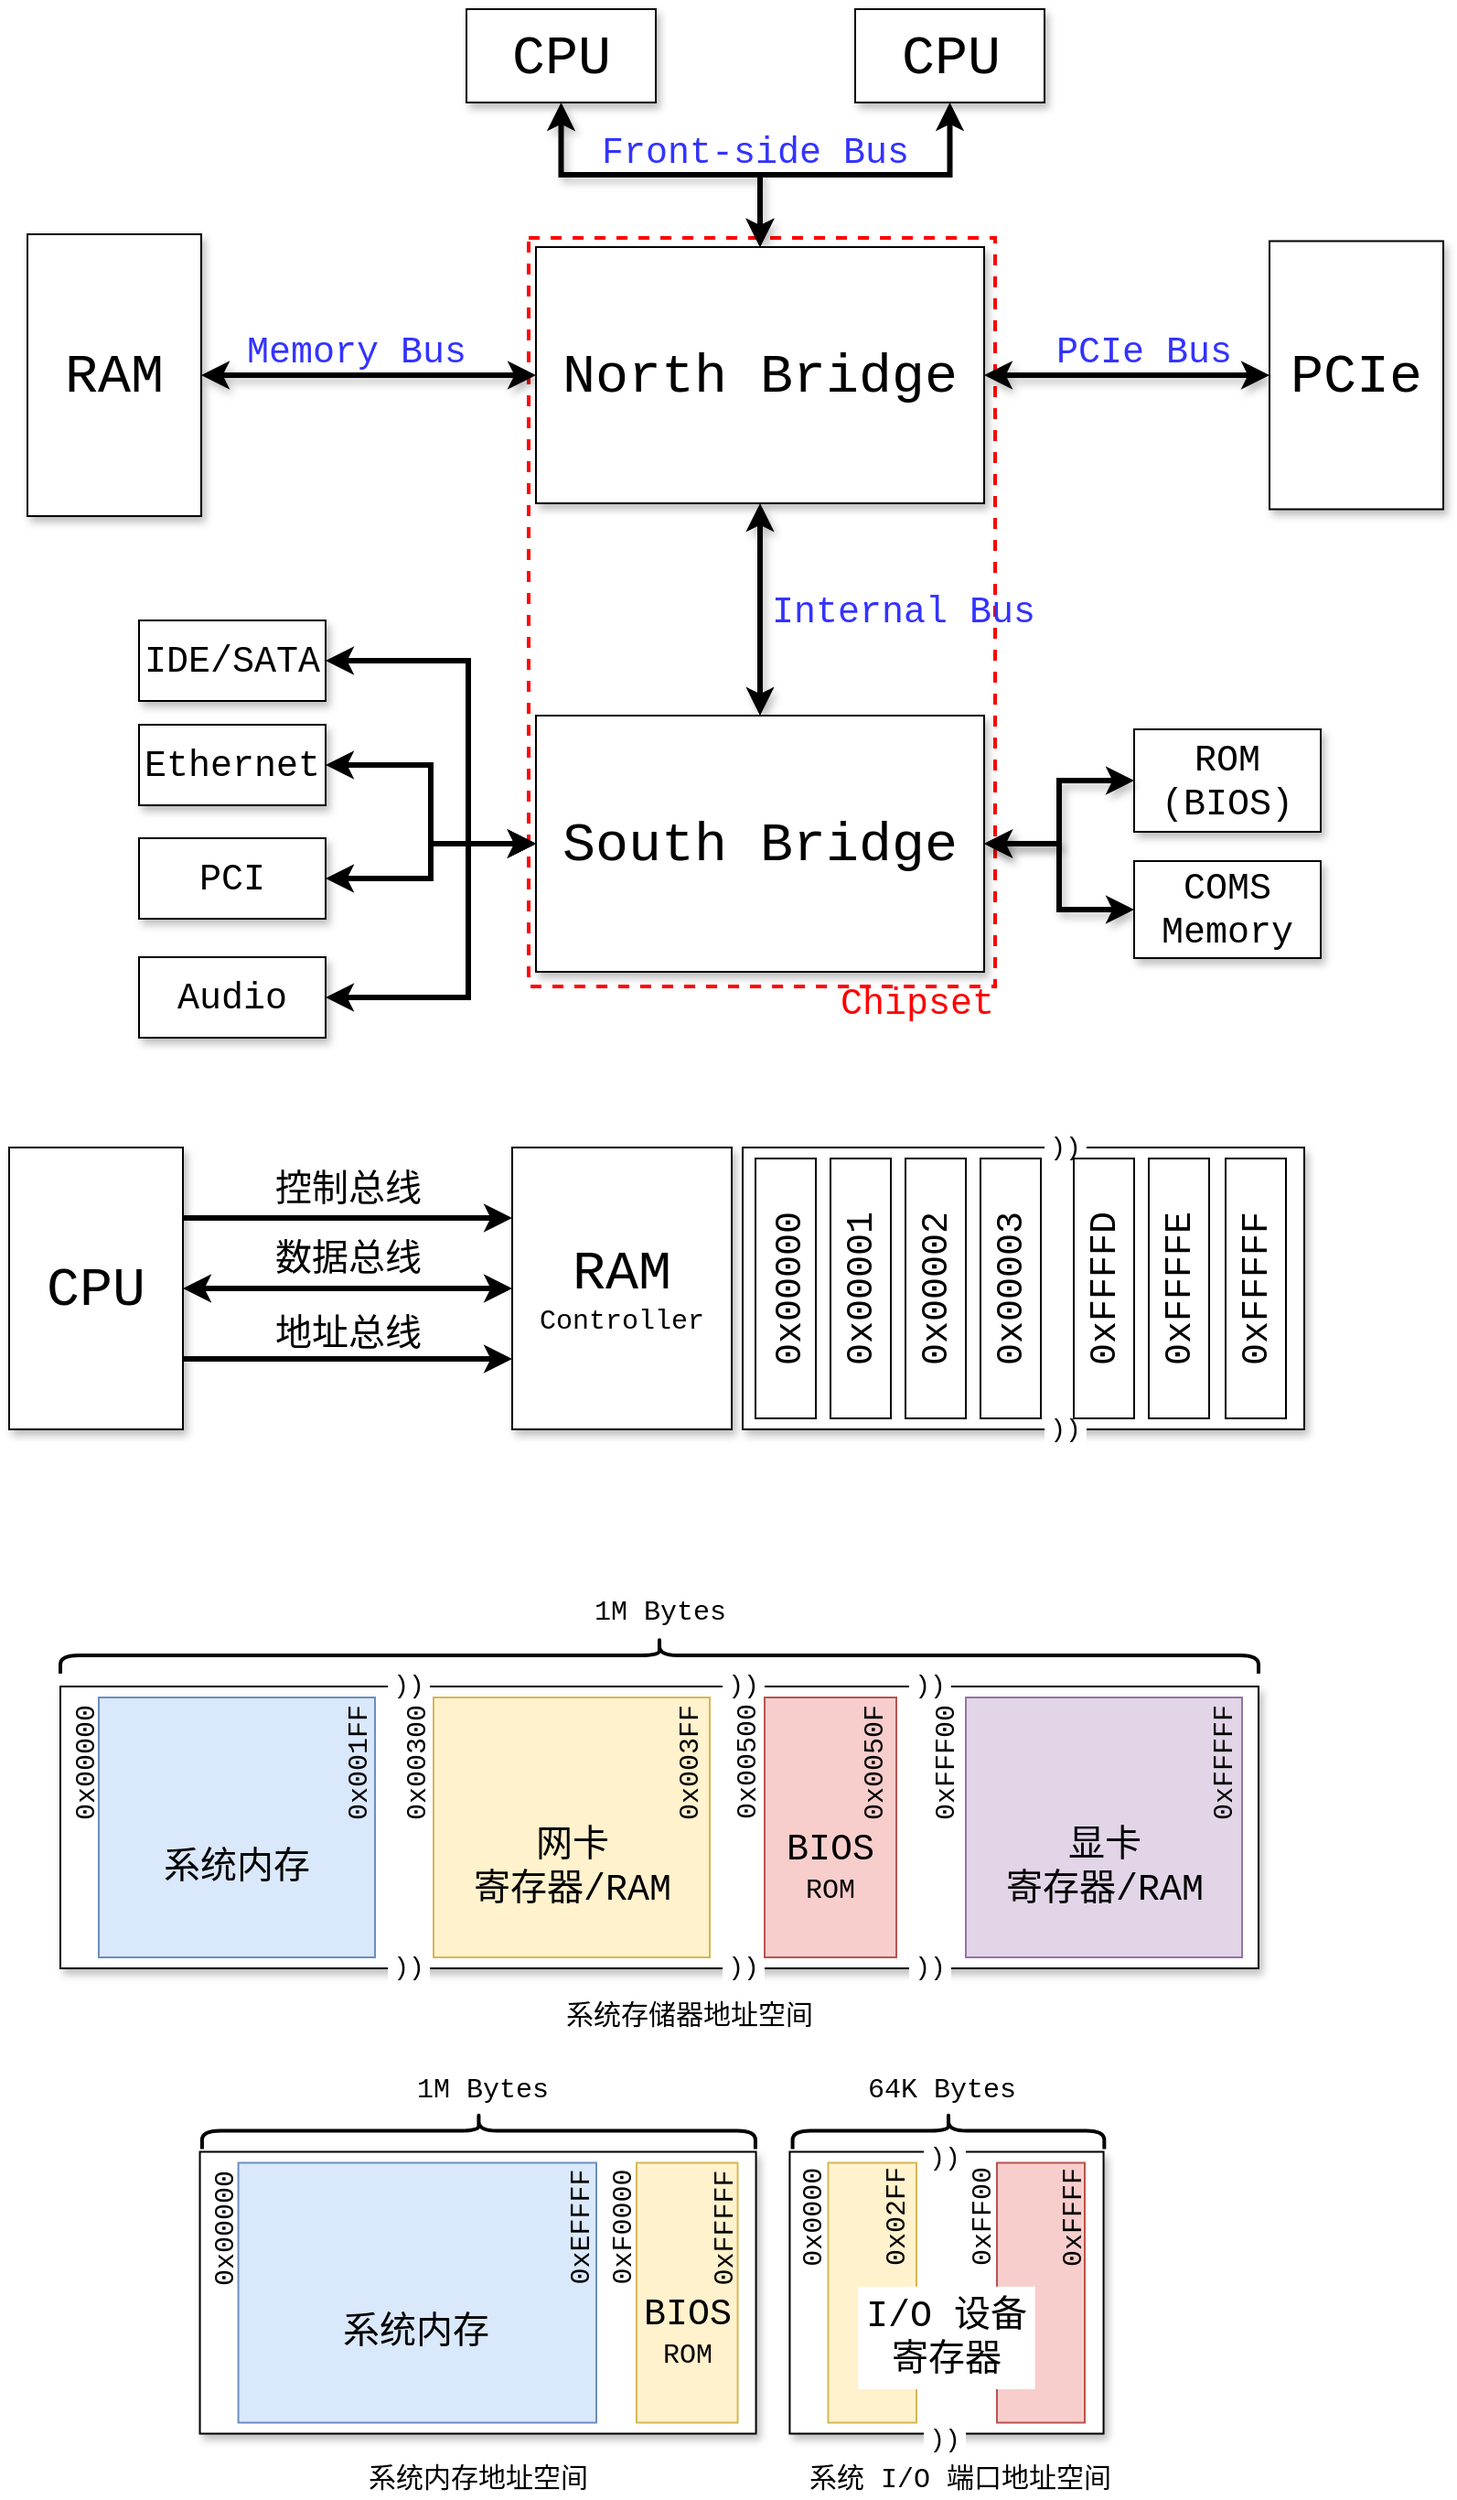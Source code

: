 <mxfile version="14.4.3" type="device"><diagram id="cSJpLtVfZad7y2-gVtYw" name="第 1 页"><mxGraphModel dx="1506" dy="798" grid="0" gridSize="10" guides="1" tooltips="1" connect="1" arrows="1" fold="1" page="0" pageScale="1" pageWidth="827" pageHeight="1169" math="0" shadow="0"><root><mxCell id="0"/><mxCell id="1" parent="0"/><mxCell id="eqs6NFeqjbKHxh44ohz1-116" value="" style="rounded=0;whiteSpace=wrap;html=1;shadow=1;sketch=0;" parent="1" vertex="1"><mxGeometry x="-56.72" y="1402.75" width="304" height="154" as="geometry"/></mxCell><mxCell id="4iQF6meDbGMJZHyBMA5t-1" value="" style="rounded=0;whiteSpace=wrap;html=1;shadow=0;sketch=0;fillColor=#fff2cc;strokeColor=#d6b656;" vertex="1" parent="1"><mxGeometry x="182" y="1408.75" width="55.28" height="142" as="geometry"/></mxCell><mxCell id="eqs6NFeqjbKHxh44ohz1-118" value="" style="rounded=0;whiteSpace=wrap;html=1;shadow=1;sketch=0;" parent="1" vertex="1"><mxGeometry x="265.72" y="1402.75" width="171.56" height="154" as="geometry"/></mxCell><mxCell id="eqs6NFeqjbKHxh44ohz1-138" value="" style="rounded=0;whiteSpace=wrap;html=1;shadow=0;sketch=0;fillColor=#f8cecc;strokeColor=#b85450;" parent="1" vertex="1"><mxGeometry x="379" y="1408.75" width="48" height="142" as="geometry"/></mxCell><mxCell id="eqs6NFeqjbKHxh44ohz1-30" value="" style="rounded=0;whiteSpace=wrap;html=1;shadow=0;sketch=0;dashed=1;strokeWidth=2;gradientColor=#ffffff;strokeColor=#FF0000;" parent="1" vertex="1"><mxGeometry x="123" y="357" width="255" height="409" as="geometry"/></mxCell><mxCell id="eqs6NFeqjbKHxh44ohz1-14" style="edgeStyle=orthogonalEdgeStyle;rounded=0;orthogonalLoop=1;jettySize=auto;html=1;entryX=0.5;entryY=0;entryDx=0;entryDy=0;shadow=1;startArrow=classic;startFill=1;strokeWidth=3;" parent="1" source="eqs6NFeqjbKHxh44ohz1-2" target="eqs6NFeqjbKHxh44ohz1-8" edge="1"><mxGeometry relative="1" as="geometry"/></mxCell><mxCell id="eqs6NFeqjbKHxh44ohz1-2" value="&lt;font face=&quot;Courier New&quot;&gt;&lt;span style=&quot;font-size: 30px&quot;&gt;CPU&lt;/span&gt;&lt;/font&gt;" style="rounded=0;whiteSpace=wrap;html=1;shadow=1;sketch=0;align=center;" parent="1" vertex="1"><mxGeometry x="89" y="232" width="103.5" height="51" as="geometry"/></mxCell><mxCell id="eqs6NFeqjbKHxh44ohz1-3" value="&lt;font face=&quot;Courier New&quot; size=&quot;1&quot;&gt;&lt;span style=&quot;font-size: 30px&quot;&gt;RAM&lt;/span&gt;&lt;/font&gt;" style="rounded=0;whiteSpace=wrap;html=1;shadow=1;sketch=0;" parent="1" vertex="1"><mxGeometry x="-151" y="355" width="95" height="154" as="geometry"/></mxCell><mxCell id="eqs6NFeqjbKHxh44ohz1-4" value="&lt;font face=&quot;Courier New&quot; style=&quot;font-size: 20px&quot;&gt;&lt;span&gt;ROM&lt;/span&gt;&lt;br&gt;&lt;font style=&quot;font-size: 20px&quot;&gt;(BIOS)&lt;/font&gt;&lt;br&gt;&lt;/font&gt;" style="rounded=0;whiteSpace=wrap;html=1;shadow=1;sketch=0;" parent="1" vertex="1"><mxGeometry x="454" y="625.5" width="102" height="56" as="geometry"/></mxCell><mxCell id="eqs6NFeqjbKHxh44ohz1-11" style="edgeStyle=orthogonalEdgeStyle;rounded=0;orthogonalLoop=1;jettySize=auto;html=1;startArrow=classic;startFill=1;strokeWidth=3;shadow=1;" parent="1" source="eqs6NFeqjbKHxh44ohz1-8" target="eqs6NFeqjbKHxh44ohz1-10" edge="1"><mxGeometry relative="1" as="geometry"/></mxCell><mxCell id="eqs6NFeqjbKHxh44ohz1-12" style="edgeStyle=orthogonalEdgeStyle;rounded=0;orthogonalLoop=1;jettySize=auto;html=1;shadow=1;startArrow=classic;startFill=1;strokeWidth=3;" parent="1" source="eqs6NFeqjbKHxh44ohz1-8" target="eqs6NFeqjbKHxh44ohz1-9" edge="1"><mxGeometry relative="1" as="geometry"/></mxCell><mxCell id="eqs6NFeqjbKHxh44ohz1-13" style="edgeStyle=orthogonalEdgeStyle;rounded=0;orthogonalLoop=1;jettySize=auto;html=1;shadow=1;startArrow=classic;startFill=1;strokeWidth=3;" parent="1" source="eqs6NFeqjbKHxh44ohz1-8" target="eqs6NFeqjbKHxh44ohz1-3" edge="1"><mxGeometry relative="1" as="geometry"/></mxCell><mxCell id="eqs6NFeqjbKHxh44ohz1-8" value="&lt;font face=&quot;Courier New&quot;&gt;&lt;span style=&quot;font-size: 30px&quot;&gt;North Bridge&lt;/span&gt;&lt;/font&gt;" style="rounded=0;whiteSpace=wrap;html=1;shadow=1;sketch=0;align=center;" parent="1" vertex="1"><mxGeometry x="127" y="362" width="245" height="140" as="geometry"/></mxCell><mxCell id="eqs6NFeqjbKHxh44ohz1-9" value="&lt;font face=&quot;Courier New&quot; size=&quot;1&quot;&gt;&lt;span style=&quot;font-size: 30px&quot;&gt;PCIe&lt;/span&gt;&lt;/font&gt;" style="rounded=0;whiteSpace=wrap;html=1;shadow=1;sketch=0;" parent="1" vertex="1"><mxGeometry x="528" y="358.75" width="95" height="146.5" as="geometry"/></mxCell><mxCell id="eqs6NFeqjbKHxh44ohz1-23" style="edgeStyle=orthogonalEdgeStyle;rounded=0;orthogonalLoop=1;jettySize=auto;html=1;shadow=1;startArrow=classic;startFill=1;strokeWidth=3;" parent="1" source="eqs6NFeqjbKHxh44ohz1-10" target="eqs6NFeqjbKHxh44ohz1-4" edge="1"><mxGeometry relative="1" as="geometry"/></mxCell><mxCell id="eqs6NFeqjbKHxh44ohz1-25" style="edgeStyle=orthogonalEdgeStyle;rounded=0;orthogonalLoop=1;jettySize=auto;html=1;shadow=1;startArrow=classic;startFill=1;strokeWidth=3;" parent="1" source="eqs6NFeqjbKHxh44ohz1-10" target="eqs6NFeqjbKHxh44ohz1-19" edge="1"><mxGeometry relative="1" as="geometry"/></mxCell><mxCell id="eqs6NFeqjbKHxh44ohz1-10" value="&lt;font face=&quot;Courier New&quot;&gt;&lt;span style=&quot;font-size: 30px&quot;&gt;South Bridge&lt;/span&gt;&lt;/font&gt;" style="rounded=0;whiteSpace=wrap;html=1;shadow=1;sketch=0;align=center;" parent="1" vertex="1"><mxGeometry x="127" y="618" width="245" height="140" as="geometry"/></mxCell><mxCell id="eqs6NFeqjbKHxh44ohz1-34" style="edgeStyle=orthogonalEdgeStyle;rounded=0;orthogonalLoop=1;jettySize=auto;html=1;entryX=0;entryY=0.5;entryDx=0;entryDy=0;shadow=0;startArrow=classic;startFill=1;strokeWidth=3;fontColor=#3333FF;" parent="1" source="eqs6NFeqjbKHxh44ohz1-16" target="eqs6NFeqjbKHxh44ohz1-10" edge="1"><mxGeometry relative="1" as="geometry"><Array as="points"><mxPoint x="90" y="588"/><mxPoint x="90" y="688"/></Array></mxGeometry></mxCell><mxCell id="eqs6NFeqjbKHxh44ohz1-16" value="&lt;font face=&quot;Courier New&quot;&gt;&lt;font style=&quot;font-size: 20px&quot;&gt;IDE/SATA&lt;/font&gt;&lt;br&gt;&lt;/font&gt;" style="rounded=0;whiteSpace=wrap;html=1;shadow=1;sketch=0;" parent="1" vertex="1"><mxGeometry x="-90" y="566" width="102" height="44" as="geometry"/></mxCell><mxCell id="eqs6NFeqjbKHxh44ohz1-37" style="edgeStyle=orthogonalEdgeStyle;rounded=0;orthogonalLoop=1;jettySize=auto;html=1;entryX=0;entryY=0.5;entryDx=0;entryDy=0;shadow=0;startArrow=classic;startFill=1;strokeWidth=3;fontColor=#3333FF;" parent="1" source="eqs6NFeqjbKHxh44ohz1-17" target="eqs6NFeqjbKHxh44ohz1-10" edge="1"><mxGeometry relative="1" as="geometry"/></mxCell><mxCell id="eqs6NFeqjbKHxh44ohz1-17" value="&lt;font face=&quot;Courier New&quot;&gt;&lt;font style=&quot;font-size: 20px&quot;&gt;Ethernet&lt;/font&gt;&lt;br&gt;&lt;/font&gt;" style="rounded=0;whiteSpace=wrap;html=1;shadow=1;sketch=0;" parent="1" vertex="1"><mxGeometry x="-90" y="623" width="102" height="44" as="geometry"/></mxCell><mxCell id="eqs6NFeqjbKHxh44ohz1-19" value="&lt;font face=&quot;Courier New&quot; style=&quot;font-size: 20px&quot;&gt;COMS Memory&lt;br&gt;&lt;/font&gt;" style="rounded=0;whiteSpace=wrap;html=1;shadow=1;sketch=0;" parent="1" vertex="1"><mxGeometry x="454" y="697.5" width="102" height="53" as="geometry"/></mxCell><mxCell id="eqs6NFeqjbKHxh44ohz1-36" style="edgeStyle=orthogonalEdgeStyle;rounded=0;orthogonalLoop=1;jettySize=auto;html=1;shadow=0;startArrow=classic;startFill=1;strokeWidth=3;fontColor=#3333FF;" parent="1" source="eqs6NFeqjbKHxh44ohz1-26" target="eqs6NFeqjbKHxh44ohz1-10" edge="1"><mxGeometry relative="1" as="geometry"/></mxCell><mxCell id="eqs6NFeqjbKHxh44ohz1-26" value="&lt;font face=&quot;Courier New&quot;&gt;&lt;font style=&quot;font-size: 20px&quot;&gt;PCI&lt;/font&gt;&lt;br&gt;&lt;/font&gt;" style="rounded=0;whiteSpace=wrap;html=1;shadow=1;sketch=0;" parent="1" vertex="1"><mxGeometry x="-90" y="685" width="102" height="44" as="geometry"/></mxCell><mxCell id="eqs6NFeqjbKHxh44ohz1-38" style="edgeStyle=orthogonalEdgeStyle;rounded=0;orthogonalLoop=1;jettySize=auto;html=1;entryX=0;entryY=0.5;entryDx=0;entryDy=0;shadow=0;startArrow=classic;startFill=1;strokeWidth=3;fontColor=#3333FF;" parent="1" source="eqs6NFeqjbKHxh44ohz1-28" target="eqs6NFeqjbKHxh44ohz1-10" edge="1"><mxGeometry relative="1" as="geometry"><Array as="points"><mxPoint x="90" y="772"/><mxPoint x="90" y="688"/></Array></mxGeometry></mxCell><mxCell id="eqs6NFeqjbKHxh44ohz1-28" value="&lt;font face=&quot;Courier New&quot;&gt;&lt;font style=&quot;font-size: 20px&quot;&gt;Audio&lt;/font&gt;&lt;br&gt;&lt;/font&gt;" style="rounded=0;whiteSpace=wrap;html=1;shadow=1;sketch=0;" parent="1" vertex="1"><mxGeometry x="-90" y="750" width="102" height="44" as="geometry"/></mxCell><mxCell id="eqs6NFeqjbKHxh44ohz1-31" value="&lt;font style=&quot;font-size: 20px&quot; face=&quot;Courier New&quot;&gt;Front-side Bus&lt;/font&gt;" style="text;html=1;strokeColor=none;fillColor=none;align=center;verticalAlign=middle;whiteSpace=wrap;rounded=0;shadow=1;dashed=1;sketch=0;fontColor=#3333FF;" parent="1" vertex="1"><mxGeometry x="146" y="299" width="202" height="21" as="geometry"/></mxCell><mxCell id="eqs6NFeqjbKHxh44ohz1-32" value="&lt;font style=&quot;font-size: 20px&quot; face=&quot;Courier New&quot;&gt;Internal Bus&lt;/font&gt;" style="text;html=1;strokeColor=none;fillColor=none;align=center;verticalAlign=middle;whiteSpace=wrap;rounded=0;shadow=1;dashed=1;sketch=0;fontColor=#3333FF;" parent="1" vertex="1"><mxGeometry x="254" y="550" width="148" height="21" as="geometry"/></mxCell><mxCell id="eqs6NFeqjbKHxh44ohz1-33" value="&lt;font style=&quot;font-size: 20px&quot; face=&quot;Courier New&quot;&gt;Memory Bus&lt;/font&gt;" style="text;html=1;strokeColor=none;fillColor=none;align=center;verticalAlign=middle;whiteSpace=wrap;rounded=0;shadow=1;dashed=1;sketch=0;fontColor=#3333FF;" parent="1" vertex="1"><mxGeometry x="-45" y="408" width="148" height="21" as="geometry"/></mxCell><mxCell id="eqs6NFeqjbKHxh44ohz1-39" value="&lt;font style=&quot;font-size: 20px&quot; face=&quot;Courier New&quot;&gt;PCIe Bus&lt;/font&gt;" style="text;html=1;strokeColor=none;fillColor=none;align=center;verticalAlign=middle;whiteSpace=wrap;rounded=0;shadow=1;dashed=1;sketch=0;fontColor=#3333FF;" parent="1" vertex="1"><mxGeometry x="405" y="408" width="109" height="21" as="geometry"/></mxCell><mxCell id="eqs6NFeqjbKHxh44ohz1-40" value="&lt;font style=&quot;font-size: 20px&quot; face=&quot;Courier New&quot;&gt;Chipset&lt;/font&gt;" style="text;html=1;strokeColor=none;fillColor=none;align=center;verticalAlign=middle;whiteSpace=wrap;rounded=0;shadow=1;dashed=1;sketch=0;gradientColor=#ffffff;fontColor=#FF0000;" parent="1" vertex="1"><mxGeometry x="293.5" y="764" width="83" height="21" as="geometry"/></mxCell><mxCell id="eqs6NFeqjbKHxh44ohz1-44" style="edgeStyle=orthogonalEdgeStyle;rounded=0;orthogonalLoop=1;jettySize=auto;html=1;shadow=0;startArrow=classic;startFill=1;strokeWidth=3;fontColor=#FF0000;" parent="1" source="eqs6NFeqjbKHxh44ohz1-41" target="eqs6NFeqjbKHxh44ohz1-42" edge="1"><mxGeometry relative="1" as="geometry"/></mxCell><mxCell id="eqs6NFeqjbKHxh44ohz1-41" value="&lt;font face=&quot;Courier New&quot;&gt;&lt;span style=&quot;font-size: 30px&quot;&gt;RAM &lt;/span&gt;&lt;font style=&quot;font-size: 15px&quot;&gt;Controller&lt;/font&gt;&lt;/font&gt;" style="rounded=0;whiteSpace=wrap;html=1;shadow=1;sketch=0;" parent="1" vertex="1"><mxGeometry x="114" y="854" width="120" height="154" as="geometry"/></mxCell><mxCell id="eqs6NFeqjbKHxh44ohz1-43" style="edgeStyle=orthogonalEdgeStyle;rounded=0;orthogonalLoop=1;jettySize=auto;html=1;shadow=0;startArrow=none;startFill=0;strokeWidth=3;fontColor=#FF0000;entryX=0;entryY=0.25;entryDx=0;entryDy=0;exitX=1;exitY=0.25;exitDx=0;exitDy=0;fontFamily=Courier New;" parent="1" source="eqs6NFeqjbKHxh44ohz1-42" target="eqs6NFeqjbKHxh44ohz1-41" edge="1"><mxGeometry relative="1" as="geometry"/></mxCell><mxCell id="eqs6NFeqjbKHxh44ohz1-45" style="edgeStyle=orthogonalEdgeStyle;rounded=0;orthogonalLoop=1;jettySize=auto;html=1;entryX=0;entryY=0.75;entryDx=0;entryDy=0;shadow=0;startArrow=none;startFill=0;strokeWidth=3;fontColor=#FF0000;exitX=1;exitY=0.75;exitDx=0;exitDy=0;fontFamily=Courier New;" parent="1" source="eqs6NFeqjbKHxh44ohz1-42" target="eqs6NFeqjbKHxh44ohz1-41" edge="1"><mxGeometry relative="1" as="geometry"/></mxCell><mxCell id="eqs6NFeqjbKHxh44ohz1-42" value="&lt;font face=&quot;Courier New&quot; size=&quot;1&quot;&gt;&lt;span style=&quot;font-size: 30px&quot;&gt;CPU&lt;/span&gt;&lt;/font&gt;" style="rounded=0;whiteSpace=wrap;html=1;shadow=1;sketch=0;" parent="1" vertex="1"><mxGeometry x="-161" y="854" width="95" height="154" as="geometry"/></mxCell><mxCell id="eqs6NFeqjbKHxh44ohz1-46" value="&lt;font style=&quot;font-size: 20px&quot; color=&quot;#000000&quot;&gt;控制总线&lt;/font&gt;" style="text;html=1;strokeColor=none;fillColor=none;align=center;verticalAlign=middle;whiteSpace=wrap;rounded=0;shadow=1;dashed=1;sketch=0;gradientColor=#ffffff;fontColor=#FF0000;fontStyle=0;fontFamily=Courier New;" parent="1" vertex="1"><mxGeometry x="-17" y="866" width="83" height="21" as="geometry"/></mxCell><mxCell id="eqs6NFeqjbKHxh44ohz1-47" value="&lt;font style=&quot;font-size: 20px&quot; color=&quot;#000000&quot;&gt;数据总线&lt;/font&gt;" style="text;html=1;strokeColor=none;fillColor=none;align=center;verticalAlign=middle;whiteSpace=wrap;rounded=0;shadow=1;dashed=1;sketch=0;gradientColor=#ffffff;fontColor=#FF0000;fontStyle=0;fontFamily=Courier New;" parent="1" vertex="1"><mxGeometry x="-17" y="904" width="83" height="21" as="geometry"/></mxCell><mxCell id="eqs6NFeqjbKHxh44ohz1-48" value="&lt;font style=&quot;font-size: 20px&quot; color=&quot;#000000&quot;&gt;地址总线&lt;/font&gt;" style="text;html=1;strokeColor=none;fillColor=none;align=center;verticalAlign=middle;whiteSpace=wrap;rounded=0;shadow=1;dashed=1;sketch=0;gradientColor=#ffffff;fontColor=#FF0000;fontStyle=0;fontFamily=Courier New;" parent="1" vertex="1"><mxGeometry x="-17" y="945" width="83" height="21" as="geometry"/></mxCell><mxCell id="eqs6NFeqjbKHxh44ohz1-50" style="edgeStyle=orthogonalEdgeStyle;rounded=0;orthogonalLoop=1;jettySize=auto;html=1;entryX=0.5;entryY=0;entryDx=0;entryDy=0;shadow=0;startArrow=classic;startFill=1;strokeWidth=3;fontFamily=Courier New;fontColor=#FF0000;" parent="1" source="eqs6NFeqjbKHxh44ohz1-49" target="eqs6NFeqjbKHxh44ohz1-8" edge="1"><mxGeometry relative="1" as="geometry"/></mxCell><mxCell id="eqs6NFeqjbKHxh44ohz1-49" value="&lt;font face=&quot;Courier New&quot;&gt;&lt;span style=&quot;font-size: 30px&quot;&gt;CPU&lt;/span&gt;&lt;/font&gt;" style="rounded=0;whiteSpace=wrap;html=1;shadow=1;sketch=0;align=center;" parent="1" vertex="1"><mxGeometry x="301.5" y="232" width="103.5" height="51" as="geometry"/></mxCell><mxCell id="eqs6NFeqjbKHxh44ohz1-51" value="" style="rounded=0;whiteSpace=wrap;html=1;shadow=1;sketch=0;" parent="1" vertex="1"><mxGeometry x="240" y="854" width="307" height="154" as="geometry"/></mxCell><mxCell id="eqs6NFeqjbKHxh44ohz1-52" value="" style="rounded=0;whiteSpace=wrap;html=1;shadow=0;sketch=0;" parent="1" vertex="1"><mxGeometry x="247" y="860" width="33" height="142" as="geometry"/></mxCell><mxCell id="eqs6NFeqjbKHxh44ohz1-53" value="" style="rounded=0;whiteSpace=wrap;html=1;shadow=0;sketch=0;" parent="1" vertex="1"><mxGeometry x="288" y="860" width="33" height="142" as="geometry"/></mxCell><mxCell id="eqs6NFeqjbKHxh44ohz1-54" value="" style="rounded=0;whiteSpace=wrap;html=1;shadow=0;sketch=0;" parent="1" vertex="1"><mxGeometry x="370" y="860" width="33" height="142" as="geometry"/></mxCell><mxCell id="eqs6NFeqjbKHxh44ohz1-55" value="" style="rounded=0;whiteSpace=wrap;html=1;shadow=0;sketch=0;" parent="1" vertex="1"><mxGeometry x="329" y="860" width="33" height="142" as="geometry"/></mxCell><mxCell id="eqs6NFeqjbKHxh44ohz1-56" value="" style="rounded=0;whiteSpace=wrap;html=1;shadow=0;sketch=0;" parent="1" vertex="1"><mxGeometry x="462" y="860" width="33" height="142" as="geometry"/></mxCell><mxCell id="eqs6NFeqjbKHxh44ohz1-58" value="" style="rounded=0;whiteSpace=wrap;html=1;shadow=0;sketch=0;" parent="1" vertex="1"><mxGeometry x="504" y="860" width="33" height="142" as="geometry"/></mxCell><mxCell id="eqs6NFeqjbKHxh44ohz1-60" value="&lt;font face=&quot;Courier New&quot; color=&quot;#000000&quot; style=&quot;font-size: 14px;&quot;&gt;&lt;span style=&quot;font-size: 14px;&quot;&gt;))&lt;/span&gt;&lt;/font&gt;" style="text;html=1;strokeColor=none;align=center;verticalAlign=middle;whiteSpace=wrap;rounded=0;shadow=0;dashed=1;sketch=0;fontColor=#3333FF;fillColor=#ffffff;fontSize=14;" parent="1" vertex="1"><mxGeometry x="405" y="842" width="23" height="21" as="geometry"/></mxCell><mxCell id="eqs6NFeqjbKHxh44ohz1-61" value="&lt;font face=&quot;Courier New&quot; color=&quot;#000000&quot; style=&quot;font-size: 14px;&quot;&gt;&lt;span style=&quot;font-size: 14px;&quot;&gt;))&lt;/span&gt;&lt;/font&gt;" style="text;html=1;strokeColor=none;align=center;verticalAlign=middle;whiteSpace=wrap;rounded=0;shadow=0;dashed=1;sketch=0;fontColor=#3333FF;fillColor=#ffffff;fontSize=14;" parent="1" vertex="1"><mxGeometry x="405" y="996" width="23" height="21" as="geometry"/></mxCell><mxCell id="eqs6NFeqjbKHxh44ohz1-57" value="" style="rounded=0;whiteSpace=wrap;html=1;shadow=0;sketch=0;" parent="1" vertex="1"><mxGeometry x="421" y="860" width="33" height="142" as="geometry"/></mxCell><mxCell id="eqs6NFeqjbKHxh44ohz1-62" value="&lt;font style=&quot;font-size: 20px&quot; face=&quot;Courier New&quot;&gt;0x00000&lt;/font&gt;" style="text;html=1;strokeColor=none;fillColor=none;align=center;verticalAlign=middle;whiteSpace=wrap;rounded=0;shadow=1;dashed=1;sketch=0;gradientColor=#ffffff;rotation=-90;" parent="1" vertex="1"><mxGeometry x="224" y="920.5" width="83" height="21" as="geometry"/></mxCell><mxCell id="eqs6NFeqjbKHxh44ohz1-63" value="&lt;font style=&quot;font-size: 20px&quot; face=&quot;Courier New&quot;&gt;0x00001&lt;/font&gt;" style="text;html=1;strokeColor=none;fillColor=none;align=center;verticalAlign=middle;whiteSpace=wrap;rounded=0;shadow=1;dashed=1;sketch=0;gradientColor=#ffffff;rotation=-90;" parent="1" vertex="1"><mxGeometry x="263" y="920.5" width="83" height="21" as="geometry"/></mxCell><mxCell id="eqs6NFeqjbKHxh44ohz1-64" value="&lt;font style=&quot;font-size: 20px&quot; face=&quot;Courier New&quot;&gt;0x00002&lt;/font&gt;" style="text;html=1;strokeColor=none;fillColor=none;align=center;verticalAlign=middle;whiteSpace=wrap;rounded=0;shadow=1;dashed=1;sketch=0;gradientColor=#ffffff;rotation=-90;" parent="1" vertex="1"><mxGeometry x="304" y="920.5" width="83" height="21" as="geometry"/></mxCell><mxCell id="eqs6NFeqjbKHxh44ohz1-65" value="&lt;font style=&quot;font-size: 20px&quot; face=&quot;Courier New&quot;&gt;0x00003&lt;/font&gt;" style="text;html=1;strokeColor=none;fillColor=none;align=center;verticalAlign=middle;whiteSpace=wrap;rounded=0;shadow=1;dashed=1;sketch=0;gradientColor=#ffffff;rotation=-90;" parent="1" vertex="1"><mxGeometry x="345" y="920.5" width="83" height="21" as="geometry"/></mxCell><mxCell id="eqs6NFeqjbKHxh44ohz1-66" value="&lt;font style=&quot;font-size: 20px&quot; face=&quot;Courier New&quot;&gt;0xFFFFF&lt;/font&gt;" style="text;html=1;strokeColor=none;fillColor=none;align=center;verticalAlign=middle;whiteSpace=wrap;rounded=0;shadow=1;dashed=1;sketch=0;gradientColor=#ffffff;rotation=-90;" parent="1" vertex="1"><mxGeometry x="479" y="920.5" width="83" height="21" as="geometry"/></mxCell><mxCell id="eqs6NFeqjbKHxh44ohz1-67" value="&lt;font style=&quot;font-size: 20px&quot; face=&quot;Courier New&quot;&gt;0xFFFFE&lt;/font&gt;" style="text;html=1;strokeColor=none;fillColor=none;align=center;verticalAlign=middle;whiteSpace=wrap;rounded=0;shadow=1;dashed=1;sketch=0;gradientColor=#ffffff;rotation=-90;" parent="1" vertex="1"><mxGeometry x="437" y="920.5" width="83" height="21" as="geometry"/></mxCell><mxCell id="eqs6NFeqjbKHxh44ohz1-68" value="&lt;font style=&quot;font-size: 20px&quot; face=&quot;Courier New&quot;&gt;0xFFFFD&lt;/font&gt;" style="text;html=1;strokeColor=none;fillColor=none;align=center;verticalAlign=middle;whiteSpace=wrap;rounded=0;shadow=1;dashed=1;sketch=0;gradientColor=#ffffff;rotation=-90;" parent="1" vertex="1"><mxGeometry x="396" y="920.5" width="83" height="21" as="geometry"/></mxCell><mxCell id="eqs6NFeqjbKHxh44ohz1-70" value="" style="rounded=0;whiteSpace=wrap;html=1;shadow=1;sketch=0;" parent="1" vertex="1"><mxGeometry x="-133" y="1148.5" width="655" height="154" as="geometry"/></mxCell><mxCell id="eqs6NFeqjbKHxh44ohz1-71" value="" style="rounded=0;whiteSpace=wrap;html=1;shadow=0;sketch=0;fillColor=#dae8fc;strokeColor=#6c8ebf;" parent="1" vertex="1"><mxGeometry x="-112" y="1154.5" width="151" height="142" as="geometry"/></mxCell><mxCell id="eqs6NFeqjbKHxh44ohz1-77" value="&lt;font face=&quot;Courier New&quot; color=&quot;#000000&quot; style=&quot;font-size: 14px;&quot;&gt;&lt;span style=&quot;font-size: 14px;&quot;&gt;))&lt;/span&gt;&lt;/font&gt;" style="text;html=1;strokeColor=none;align=center;verticalAlign=middle;whiteSpace=wrap;rounded=0;shadow=0;dashed=1;sketch=0;fontColor=#3333FF;fillColor=#ffffff;fontSize=14;" parent="1" vertex="1"><mxGeometry x="46" y="1136.5" width="23" height="21" as="geometry"/></mxCell><mxCell id="eqs6NFeqjbKHxh44ohz1-78" value="&lt;font face=&quot;Courier New&quot; color=&quot;#000000&quot; style=&quot;font-size: 14px;&quot;&gt;&lt;span style=&quot;font-size: 14px;&quot;&gt;))&lt;/span&gt;&lt;/font&gt;" style="text;html=1;strokeColor=none;align=center;verticalAlign=middle;whiteSpace=wrap;rounded=0;shadow=0;dashed=1;sketch=0;fontColor=#3333FF;fillColor=#ffffff;fontSize=14;" parent="1" vertex="1"><mxGeometry x="46" y="1290.5" width="23" height="21" as="geometry"/></mxCell><mxCell id="eqs6NFeqjbKHxh44ohz1-80" value="&lt;font style=&quot;font-size: 15px;&quot; face=&quot;Courier New&quot;&gt;0x00000&lt;/font&gt;" style="text;html=1;strokeColor=none;fillColor=none;align=center;verticalAlign=middle;whiteSpace=wrap;rounded=0;shadow=1;dashed=1;sketch=0;gradientColor=#ffffff;rotation=-90;fontSize=15;" parent="1" vertex="1"><mxGeometry x="-161" y="1179.5" width="83" height="21" as="geometry"/></mxCell><mxCell id="eqs6NFeqjbKHxh44ohz1-87" value="&lt;font face=&quot;Courier New&quot; color=&quot;#000000&quot; style=&quot;font-size: 14px;&quot;&gt;&lt;span style=&quot;font-size: 14px;&quot;&gt;))&lt;/span&gt;&lt;/font&gt;" style="text;html=1;strokeColor=none;align=center;verticalAlign=middle;whiteSpace=wrap;rounded=0;shadow=0;dashed=1;sketch=0;fontColor=#3333FF;fillColor=#ffffff;fontSize=14;" parent="1" vertex="1"><mxGeometry x="229" y="1136.5" width="23" height="21" as="geometry"/></mxCell><mxCell id="eqs6NFeqjbKHxh44ohz1-88" value="&lt;font face=&quot;Courier New&quot; color=&quot;#000000&quot; style=&quot;font-size: 14px;&quot;&gt;&lt;span style=&quot;font-size: 14px;&quot;&gt;))&lt;/span&gt;&lt;/font&gt;" style="text;html=1;strokeColor=none;align=center;verticalAlign=middle;whiteSpace=wrap;rounded=0;shadow=0;dashed=1;sketch=0;fontColor=#3333FF;fillColor=#ffffff;fontSize=14;" parent="1" vertex="1"><mxGeometry x="229" y="1290.5" width="23" height="21" as="geometry"/></mxCell><mxCell id="eqs6NFeqjbKHxh44ohz1-93" value="" style="rounded=0;whiteSpace=wrap;html=1;shadow=0;sketch=0;fillColor=#fff2cc;strokeColor=#d6b656;" parent="1" vertex="1"><mxGeometry x="71" y="1154.5" width="151" height="142" as="geometry"/></mxCell><mxCell id="eqs6NFeqjbKHxh44ohz1-94" value="" style="rounded=0;whiteSpace=wrap;html=1;shadow=0;sketch=0;fillColor=#f8cecc;strokeColor=#b85450;" parent="1" vertex="1"><mxGeometry x="252" y="1154.5" width="72" height="142" as="geometry"/></mxCell><mxCell id="eqs6NFeqjbKHxh44ohz1-95" value="&lt;font face=&quot;Courier New&quot; color=&quot;#000000&quot; style=&quot;font-size: 14px;&quot;&gt;&lt;span style=&quot;font-size: 14px;&quot;&gt;))&lt;/span&gt;&lt;/font&gt;" style="text;html=1;strokeColor=none;align=center;verticalAlign=middle;whiteSpace=wrap;rounded=0;shadow=0;dashed=1;sketch=0;fontColor=#3333FF;fillColor=#ffffff;fontSize=14;" parent="1" vertex="1"><mxGeometry x="331" y="1290.5" width="23" height="21" as="geometry"/></mxCell><mxCell id="eqs6NFeqjbKHxh44ohz1-96" value="&lt;font face=&quot;Courier New&quot; color=&quot;#000000&quot; style=&quot;font-size: 14px;&quot;&gt;&lt;span style=&quot;font-size: 14px;&quot;&gt;))&lt;/span&gt;&lt;/font&gt;" style="text;html=1;strokeColor=none;align=center;verticalAlign=middle;whiteSpace=wrap;rounded=0;shadow=0;dashed=1;sketch=0;fontColor=#3333FF;fillColor=#ffffff;fontSize=14;" parent="1" vertex="1"><mxGeometry x="331" y="1136.5" width="23" height="21" as="geometry"/></mxCell><mxCell id="eqs6NFeqjbKHxh44ohz1-97" value="" style="rounded=0;whiteSpace=wrap;html=1;shadow=0;sketch=0;fillColor=#e1d5e7;strokeColor=#9673a6;" parent="1" vertex="1"><mxGeometry x="362" y="1154.5" width="151" height="142" as="geometry"/></mxCell><mxCell id="eqs6NFeqjbKHxh44ohz1-98" value="&lt;font style=&quot;font-size: 15px;&quot; face=&quot;Courier New&quot;&gt;0x001FF&lt;/font&gt;" style="text;html=1;strokeColor=none;fillColor=none;align=center;verticalAlign=middle;whiteSpace=wrap;rounded=0;shadow=1;dashed=1;sketch=0;gradientColor=#ffffff;rotation=-90;fontSize=15;" parent="1" vertex="1"><mxGeometry x="-12" y="1179.5" width="83" height="21" as="geometry"/></mxCell><mxCell id="eqs6NFeqjbKHxh44ohz1-100" value="&lt;font style=&quot;font-size: 15px;&quot; face=&quot;Courier New&quot;&gt;0x00300&lt;/font&gt;" style="text;html=1;strokeColor=none;fillColor=none;align=center;verticalAlign=middle;whiteSpace=wrap;rounded=0;shadow=1;dashed=1;sketch=0;gradientColor=#ffffff;rotation=-90;fontSize=15;" parent="1" vertex="1"><mxGeometry x="20" y="1179.5" width="83" height="21" as="geometry"/></mxCell><mxCell id="eqs6NFeqjbKHxh44ohz1-101" value="&lt;font style=&quot;font-size: 15px;&quot; face=&quot;Courier New&quot;&gt;0x003FF&lt;/font&gt;" style="text;html=1;strokeColor=none;fillColor=none;align=center;verticalAlign=middle;whiteSpace=wrap;rounded=0;shadow=1;dashed=1;sketch=0;gradientColor=#ffffff;rotation=-90;fontSize=15;" parent="1" vertex="1"><mxGeometry x="169" y="1179.5" width="83" height="21" as="geometry"/></mxCell><mxCell id="eqs6NFeqjbKHxh44ohz1-102" value="&lt;font style=&quot;font-size: 15px;&quot; face=&quot;Courier New&quot;&gt;0x00500&lt;/font&gt;" style="text;html=1;strokeColor=none;fillColor=none;align=center;verticalAlign=middle;whiteSpace=wrap;rounded=0;shadow=1;dashed=1;sketch=0;gradientColor=#ffffff;rotation=-90;fontSize=15;" parent="1" vertex="1"><mxGeometry x="200.5" y="1179.5" width="83" height="21" as="geometry"/></mxCell><mxCell id="eqs6NFeqjbKHxh44ohz1-105" value="&lt;font style=&quot;font-size: 15px&quot; face=&quot;Courier New&quot;&gt;0x0050F&lt;/font&gt;" style="text;html=1;strokeColor=none;fillColor=none;align=center;verticalAlign=middle;whiteSpace=wrap;rounded=0;shadow=1;dashed=1;sketch=0;gradientColor=#ffffff;rotation=-90;fontSize=15;" parent="1" vertex="1"><mxGeometry x="270" y="1179.5" width="83" height="21" as="geometry"/></mxCell><mxCell id="eqs6NFeqjbKHxh44ohz1-106" value="&lt;font style=&quot;font-size: 15px&quot; face=&quot;Courier New&quot;&gt;0xFFF00&lt;/font&gt;" style="text;html=1;strokeColor=none;fillColor=none;align=center;verticalAlign=middle;whiteSpace=wrap;rounded=0;shadow=1;dashed=1;sketch=0;gradientColor=#ffffff;rotation=-90;fontSize=15;" parent="1" vertex="1"><mxGeometry x="309" y="1179.5" width="83" height="21" as="geometry"/></mxCell><mxCell id="eqs6NFeqjbKHxh44ohz1-107" value="&lt;font style=&quot;font-size: 15px&quot; face=&quot;Courier New&quot;&gt;0xFFFFF&lt;/font&gt;" style="text;html=1;strokeColor=none;fillColor=none;align=center;verticalAlign=middle;whiteSpace=wrap;rounded=0;shadow=1;dashed=1;sketch=0;gradientColor=#ffffff;rotation=-90;fontSize=15;" parent="1" vertex="1"><mxGeometry x="461" y="1179.5" width="83" height="21" as="geometry"/></mxCell><mxCell id="eqs6NFeqjbKHxh44ohz1-108" value="&lt;font face=&quot;Courier New&quot; style=&quot;font-size: 20px&quot;&gt;系统内存&lt;/font&gt;" style="text;html=1;strokeColor=none;fillColor=none;align=center;verticalAlign=middle;whiteSpace=wrap;rounded=0;shadow=1;dashed=1;sketch=0;gradientColor=#ffffff;rotation=0;fontSize=15;" parent="1" vertex="1"><mxGeometry x="-78" y="1236" width="83" height="21" as="geometry"/></mxCell><mxCell id="eqs6NFeqjbKHxh44ohz1-109" value="&lt;font face=&quot;Courier New&quot;&gt;&lt;span style=&quot;font-size: 20px&quot;&gt;网卡&lt;br&gt;寄存器/RAM&lt;/span&gt;&lt;/font&gt;" style="text;html=1;strokeColor=none;fillColor=none;align=center;verticalAlign=middle;whiteSpace=wrap;rounded=0;shadow=1;dashed=1;sketch=0;gradientColor=#ffffff;rotation=0;fontSize=15;" parent="1" vertex="1"><mxGeometry x="74.62" y="1236" width="143.75" height="21" as="geometry"/></mxCell><mxCell id="eqs6NFeqjbKHxh44ohz1-110" value="&lt;font face=&quot;Courier New&quot;&gt;&lt;span style=&quot;font-size: 20px&quot;&gt;显卡&lt;br&gt;寄存器/RAM&lt;/span&gt;&lt;/font&gt;" style="text;html=1;strokeColor=none;fillColor=none;align=center;verticalAlign=middle;whiteSpace=wrap;rounded=0;shadow=1;dashed=1;sketch=0;gradientColor=#ffffff;rotation=0;fontSize=15;" parent="1" vertex="1"><mxGeometry x="365.63" y="1236" width="143.75" height="21" as="geometry"/></mxCell><mxCell id="eqs6NFeqjbKHxh44ohz1-111" value="&lt;font face=&quot;Courier New&quot;&gt;&lt;span style=&quot;font-size: 20px&quot;&gt;BIOS&lt;br&gt;&lt;/span&gt;ROM&lt;/font&gt;" style="text;html=1;strokeColor=none;fillColor=none;align=center;verticalAlign=middle;whiteSpace=wrap;rounded=0;shadow=1;dashed=1;sketch=0;gradientColor=#ffffff;rotation=0;fontSize=15;" parent="1" vertex="1"><mxGeometry x="216.12" y="1236" width="143.75" height="21" as="geometry"/></mxCell><mxCell id="eqs6NFeqjbKHxh44ohz1-112" value="系统存储器地址空间" style="text;html=1;strokeColor=none;fillColor=none;align=center;verticalAlign=middle;whiteSpace=wrap;rounded=0;shadow=0;sketch=0;fontFamily=Courier New;fontSize=15;fontColor=#000000;" parent="1" vertex="1"><mxGeometry x="139.5" y="1318.5" width="142" height="20" as="geometry"/></mxCell><mxCell id="eqs6NFeqjbKHxh44ohz1-113" value="" style="rounded=0;whiteSpace=wrap;html=1;shadow=0;sketch=0;fillColor=#dae8fc;strokeColor=#6c8ebf;" parent="1" vertex="1"><mxGeometry x="-35.72" y="1408.75" width="195.72" height="142" as="geometry"/></mxCell><mxCell id="eqs6NFeqjbKHxh44ohz1-114" value="&lt;font style=&quot;font-size: 15px;&quot; face=&quot;Courier New&quot;&gt;0x00000&lt;/font&gt;" style="text;html=1;strokeColor=none;fillColor=none;align=center;verticalAlign=middle;whiteSpace=wrap;rounded=0;shadow=1;dashed=1;sketch=0;gradientColor=#ffffff;rotation=-90;fontSize=15;" parent="1" vertex="1"><mxGeometry x="-84.72" y="1433.75" width="83" height="21" as="geometry"/></mxCell><mxCell id="eqs6NFeqjbKHxh44ohz1-115" value="&lt;font style=&quot;font-size: 15px&quot; face=&quot;Courier New&quot;&gt;0xFFFFF&lt;/font&gt;" style="text;html=1;strokeColor=none;fillColor=none;align=center;verticalAlign=middle;whiteSpace=wrap;rounded=0;shadow=1;dashed=1;sketch=0;gradientColor=#ffffff;rotation=-90;fontSize=15;" parent="1" vertex="1"><mxGeometry x="188.0" y="1433.75" width="83" height="21" as="geometry"/></mxCell><mxCell id="eqs6NFeqjbKHxh44ohz1-117" value="&lt;font face=&quot;Courier New&quot; style=&quot;font-size: 20px&quot;&gt;系统内存&lt;/font&gt;" style="text;html=1;strokeColor=none;fillColor=none;align=center;verticalAlign=middle;whiteSpace=wrap;rounded=0;shadow=1;dashed=1;sketch=0;gradientColor=#ffffff;rotation=0;fontSize=15;" parent="1" vertex="1"><mxGeometry x="20.0" y="1490.25" width="83" height="21" as="geometry"/></mxCell><mxCell id="eqs6NFeqjbKHxh44ohz1-119" value="" style="rounded=0;whiteSpace=wrap;html=1;shadow=0;sketch=0;fillColor=#fff2cc;strokeColor=#d6b656;" parent="1" vertex="1"><mxGeometry x="286.72" y="1408.75" width="48.28" height="142" as="geometry"/></mxCell><mxCell id="eqs6NFeqjbKHxh44ohz1-121" value="&lt;font style=&quot;font-size: 15px&quot; face=&quot;Courier New&quot;&gt;0xFFFF&lt;/font&gt;" style="text;html=1;strokeColor=none;fillColor=none;align=center;verticalAlign=middle;whiteSpace=wrap;rounded=0;shadow=1;dashed=1;sketch=0;gradientColor=#ffffff;rotation=-90;fontSize=15;" parent="1" vertex="1"><mxGeometry x="389.44" y="1427.75" width="61.56" height="21" as="geometry"/></mxCell><mxCell id="eqs6NFeqjbKHxh44ohz1-123" value="系统内存地址空间" style="text;html=1;strokeColor=none;fillColor=none;align=center;verticalAlign=middle;whiteSpace=wrap;rounded=0;shadow=0;sketch=0;fontFamily=Courier New;fontSize=15;fontColor=#000000;" parent="1" vertex="1"><mxGeometry x="28.78" y="1572" width="133" height="20" as="geometry"/></mxCell><mxCell id="eqs6NFeqjbKHxh44ohz1-126" value="" style="shape=curlyBracket;whiteSpace=wrap;html=1;rounded=1;shadow=0;sketch=0;strokeColor=#000000;strokeWidth=2;fillColor=#ffffff;gradientColor=#ffffff;fontFamily=Courier New;fontSize=15;fontColor=#000000;rotation=90;" parent="1" vertex="1"><mxGeometry x="184.5" y="804" width="20" height="655" as="geometry"/></mxCell><mxCell id="eqs6NFeqjbKHxh44ohz1-127" value="1M Bytes" style="text;html=1;strokeColor=none;fillColor=none;align=center;verticalAlign=middle;whiteSpace=wrap;rounded=0;shadow=0;sketch=0;fontFamily=Courier New;fontSize=15;fontColor=#000000;" parent="1" vertex="1"><mxGeometry x="123.5" y="1098" width="142" height="20" as="geometry"/></mxCell><mxCell id="eqs6NFeqjbKHxh44ohz1-130" value="" style="shape=curlyBracket;whiteSpace=wrap;html=1;rounded=1;shadow=0;sketch=0;strokeColor=#000000;strokeWidth=2;fillColor=#ffffff;gradientColor=#ffffff;fontFamily=Courier New;fontSize=15;fontColor=#000000;rotation=90;" parent="1" vertex="1"><mxGeometry x="85.71" y="1240" width="20" height="302.5" as="geometry"/></mxCell><mxCell id="eqs6NFeqjbKHxh44ohz1-132" value="1M Bytes" style="text;html=1;strokeColor=none;fillColor=none;align=center;verticalAlign=middle;whiteSpace=wrap;rounded=0;shadow=0;sketch=0;fontFamily=Courier New;fontSize=15;fontColor=#000000;" parent="1" vertex="1"><mxGeometry x="27.46" y="1358.75" width="142" height="20" as="geometry"/></mxCell><mxCell id="eqs6NFeqjbKHxh44ohz1-134" value="" style="shape=curlyBracket;whiteSpace=wrap;html=1;rounded=1;shadow=0;sketch=0;strokeColor=#000000;strokeWidth=2;fillColor=#ffffff;gradientColor=#ffffff;fontFamily=Courier New;fontSize=15;fontColor=#000000;rotation=90;" parent="1" vertex="1"><mxGeometry x="342.48" y="1306.07" width="20" height="170.38" as="geometry"/></mxCell><mxCell id="eqs6NFeqjbKHxh44ohz1-135" value="64K Bytes" style="text;html=1;strokeColor=none;fillColor=none;align=center;verticalAlign=middle;whiteSpace=wrap;rounded=0;shadow=0;sketch=0;fontFamily=Courier New;fontSize=15;fontColor=#000000;" parent="1" vertex="1"><mxGeometry x="278.16" y="1358.75" width="142" height="20" as="geometry"/></mxCell><mxCell id="eqs6NFeqjbKHxh44ohz1-136" value="&lt;font style=&quot;font-size: 15px&quot; face=&quot;Courier New&quot;&gt;0x0000&lt;/font&gt;" style="text;html=1;strokeColor=none;fillColor=none;align=center;verticalAlign=middle;whiteSpace=wrap;rounded=0;shadow=1;dashed=1;sketch=0;gradientColor=#ffffff;rotation=-90;fontSize=15;" parent="1" vertex="1"><mxGeometry x="247.28" y="1427.75" width="61.56" height="21" as="geometry"/></mxCell><mxCell id="eqs6NFeqjbKHxh44ohz1-137" value="&lt;font face=&quot;Courier New&quot;&gt;&lt;span style=&quot;font-size: 20px&quot;&gt;I/O 设备&lt;br&gt;寄存器&lt;/span&gt;&lt;/font&gt;" style="text;html=1;strokeColor=none;align=center;verticalAlign=middle;whiteSpace=wrap;rounded=0;shadow=0;dashed=1;sketch=0;gradientColor=#ffffff;rotation=0;fontSize=15;fillColor=#ffffff;" parent="1" vertex="1"><mxGeometry x="303.12" y="1476.45" width="96.75" height="56" as="geometry"/></mxCell><mxCell id="eqs6NFeqjbKHxh44ohz1-139" value="&lt;font face=&quot;Courier New&quot; color=&quot;#000000&quot; style=&quot;font-size: 14px;&quot;&gt;&lt;span style=&quot;font-size: 14px;&quot;&gt;))&lt;/span&gt;&lt;/font&gt;" style="text;html=1;strokeColor=none;align=center;verticalAlign=middle;whiteSpace=wrap;rounded=0;shadow=0;dashed=1;sketch=0;fontColor=#3333FF;fillColor=#ffffff;fontSize=14;" parent="1" vertex="1"><mxGeometry x="339" y="1548" width="23" height="21" as="geometry"/></mxCell><mxCell id="eqs6NFeqjbKHxh44ohz1-140" value="&lt;font face=&quot;Courier New&quot; color=&quot;#000000&quot; style=&quot;font-size: 14px;&quot;&gt;&lt;span style=&quot;font-size: 14px;&quot;&gt;))&lt;/span&gt;&lt;/font&gt;" style="text;html=1;strokeColor=none;align=center;verticalAlign=middle;whiteSpace=wrap;rounded=0;shadow=0;dashed=1;sketch=0;fontColor=#3333FF;fillColor=#ffffff;fontSize=14;" parent="1" vertex="1"><mxGeometry x="339" y="1394" width="23" height="21" as="geometry"/></mxCell><mxCell id="eqs6NFeqjbKHxh44ohz1-124" value="系统 I/O 端口地址空间" style="text;html=1;strokeColor=none;fillColor=none;align=center;verticalAlign=middle;whiteSpace=wrap;rounded=0;shadow=0;sketch=0;fontFamily=Courier New;fontSize=15;fontColor=#000000;" parent="1" vertex="1"><mxGeometry x="271" y="1572" width="176" height="20" as="geometry"/></mxCell><mxCell id="eqs6NFeqjbKHxh44ohz1-141" value="&lt;font style=&quot;font-size: 15px&quot; face=&quot;Courier New&quot;&gt;0xFF00&lt;/font&gt;" style="text;html=1;strokeColor=none;fillColor=none;align=center;verticalAlign=middle;whiteSpace=wrap;rounded=0;shadow=1;dashed=1;sketch=0;gradientColor=#ffffff;rotation=-90;fontSize=15;" parent="1" vertex="1"><mxGeometry x="340" y="1427.75" width="61.56" height="21" as="geometry"/></mxCell><mxCell id="eqs6NFeqjbKHxh44ohz1-142" value="&lt;font style=&quot;font-size: 15px&quot; face=&quot;Courier New&quot;&gt;0x02FF&lt;/font&gt;" style="text;html=1;strokeColor=none;fillColor=none;align=center;verticalAlign=middle;whiteSpace=wrap;rounded=0;shadow=1;dashed=1;sketch=0;gradientColor=#ffffff;rotation=-90;fontSize=15;" parent="1" vertex="1"><mxGeometry x="293" y="1427.75" width="61.56" height="21" as="geometry"/></mxCell><mxCell id="4iQF6meDbGMJZHyBMA5t-2" value="&lt;font style=&quot;font-size: 15px&quot; face=&quot;Courier New&quot;&gt;0xF0000&lt;/font&gt;" style="text;html=1;strokeColor=none;fillColor=none;align=center;verticalAlign=middle;whiteSpace=wrap;rounded=0;shadow=1;dashed=1;sketch=0;gradientColor=#ffffff;rotation=-90;fontSize=15;" vertex="1" parent="1"><mxGeometry x="132.5" y="1433.75" width="83" height="21" as="geometry"/></mxCell><mxCell id="4iQF6meDbGMJZHyBMA5t-3" value="&lt;font style=&quot;font-size: 15px&quot; face=&quot;Courier New&quot;&gt;0xEFFFF&lt;/font&gt;" style="text;html=1;strokeColor=none;fillColor=none;align=center;verticalAlign=middle;whiteSpace=wrap;rounded=0;shadow=1;dashed=1;sketch=0;gradientColor=#ffffff;rotation=-90;fontSize=15;" vertex="1" parent="1"><mxGeometry x="109.5" y="1433.75" width="83" height="21" as="geometry"/></mxCell><mxCell id="4iQF6meDbGMJZHyBMA5t-4" value="&lt;font face=&quot;Courier New&quot;&gt;&lt;span style=&quot;font-size: 20px&quot;&gt;BIOS&lt;br&gt;&lt;/span&gt;ROM&lt;/font&gt;" style="text;html=1;strokeColor=none;fillColor=none;align=center;verticalAlign=middle;whiteSpace=wrap;rounded=0;shadow=1;dashed=1;sketch=0;gradientColor=#ffffff;rotation=0;fontSize=15;" vertex="1" parent="1"><mxGeometry x="137.77" y="1490.25" width="143.75" height="21" as="geometry"/></mxCell></root></mxGraphModel></diagram></mxfile>